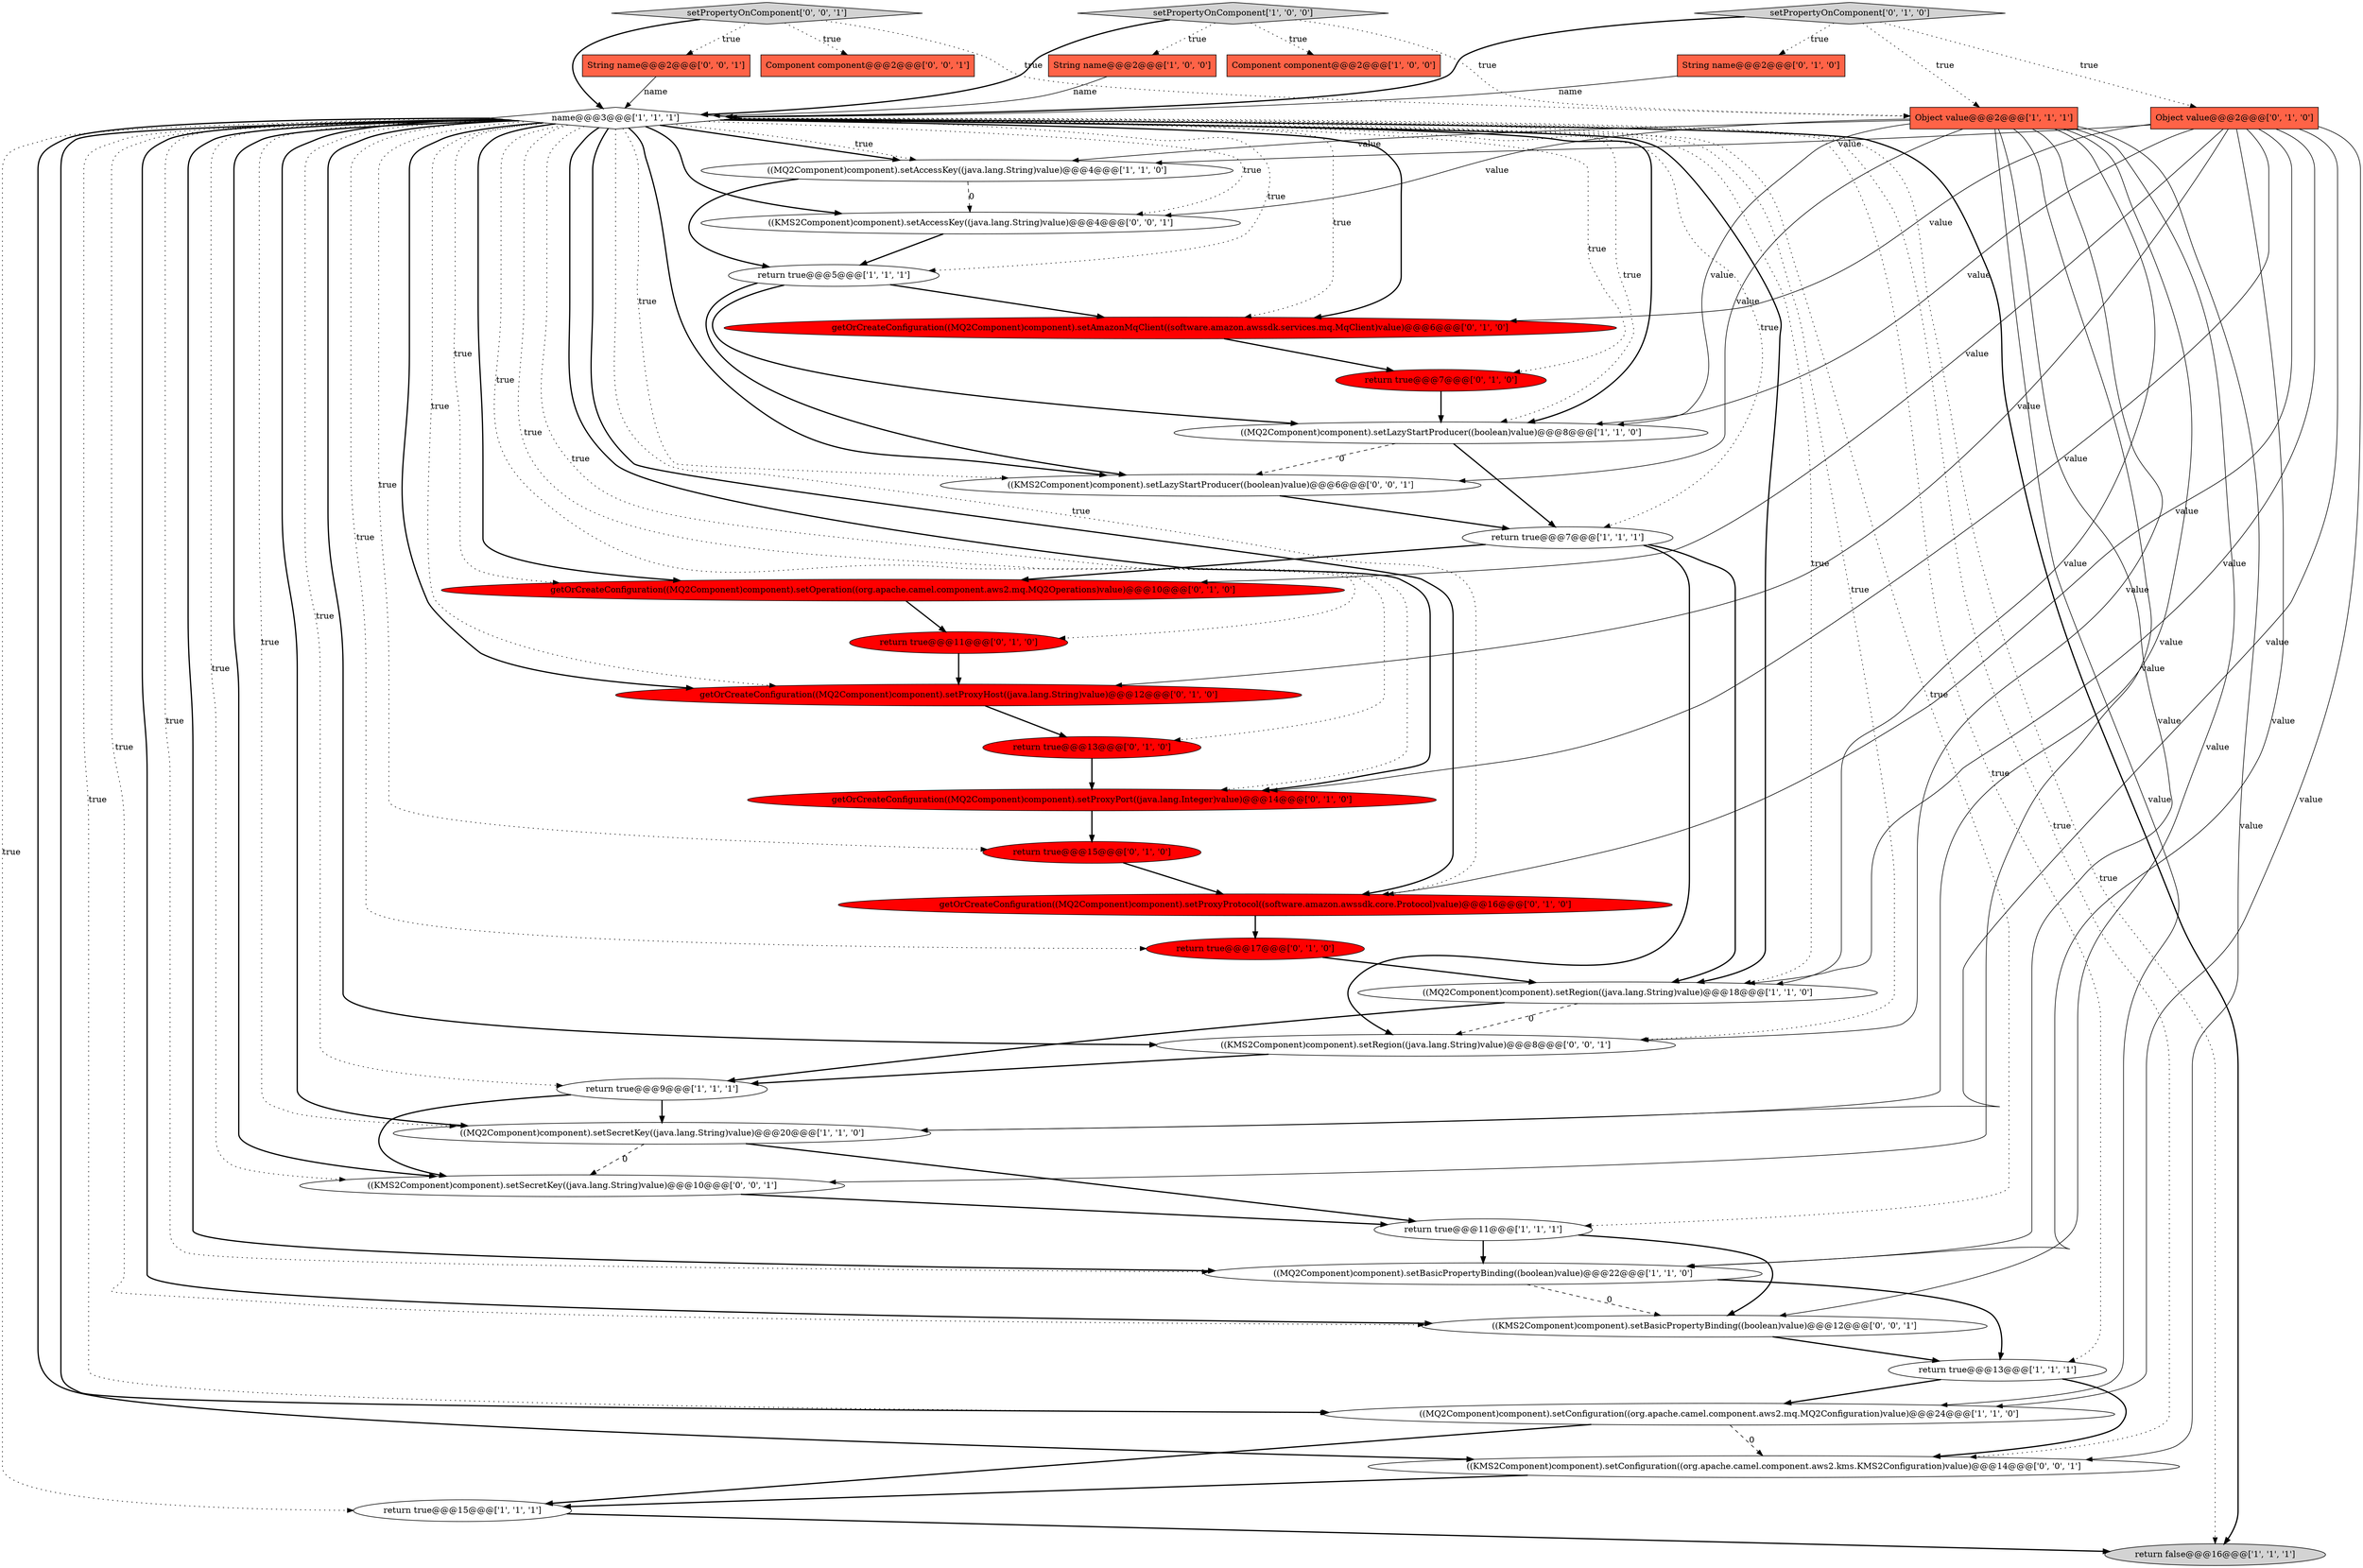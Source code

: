 digraph {
18 [style = filled, label = "return true@@@17@@@['0', '1', '0']", fillcolor = red, shape = ellipse image = "AAA1AAABBB2BBB"];
10 [style = filled, label = "Component component@@@2@@@['1', '0', '0']", fillcolor = tomato, shape = box image = "AAA0AAABBB1BBB"];
3 [style = filled, label = "return true@@@11@@@['1', '1', '1']", fillcolor = white, shape = ellipse image = "AAA0AAABBB1BBB"];
8 [style = filled, label = "return true@@@5@@@['1', '1', '1']", fillcolor = white, shape = ellipse image = "AAA0AAABBB1BBB"];
13 [style = filled, label = "name@@@3@@@['1', '1', '1']", fillcolor = white, shape = diamond image = "AAA0AAABBB1BBB"];
14 [style = filled, label = "((MQ2Component)component).setConfiguration((org.apache.camel.component.aws2.mq.MQ2Configuration)value)@@@24@@@['1', '1', '0']", fillcolor = white, shape = ellipse image = "AAA0AAABBB1BBB"];
38 [style = filled, label = "((KMS2Component)component).setSecretKey((java.lang.String)value)@@@10@@@['0', '0', '1']", fillcolor = white, shape = ellipse image = "AAA0AAABBB3BBB"];
19 [style = filled, label = "String name@@@2@@@['0', '1', '0']", fillcolor = tomato, shape = box image = "AAA0AAABBB2BBB"];
6 [style = filled, label = "((MQ2Component)component).setSecretKey((java.lang.String)value)@@@20@@@['1', '1', '0']", fillcolor = white, shape = ellipse image = "AAA0AAABBB1BBB"];
22 [style = filled, label = "getOrCreateConfiguration((MQ2Component)component).setProxyProtocol((software.amazon.awssdk.core.Protocol)value)@@@16@@@['0', '1', '0']", fillcolor = red, shape = ellipse image = "AAA1AAABBB2BBB"];
15 [style = filled, label = "return false@@@16@@@['1', '1', '1']", fillcolor = lightgray, shape = ellipse image = "AAA0AAABBB1BBB"];
26 [style = filled, label = "return true@@@7@@@['0', '1', '0']", fillcolor = red, shape = ellipse image = "AAA1AAABBB2BBB"];
0 [style = filled, label = "return true@@@9@@@['1', '1', '1']", fillcolor = white, shape = ellipse image = "AAA0AAABBB1BBB"];
25 [style = filled, label = "return true@@@15@@@['0', '1', '0']", fillcolor = red, shape = ellipse image = "AAA1AAABBB2BBB"];
16 [style = filled, label = "((MQ2Component)component).setRegion((java.lang.String)value)@@@18@@@['1', '1', '0']", fillcolor = white, shape = ellipse image = "AAA0AAABBB1BBB"];
28 [style = filled, label = "getOrCreateConfiguration((MQ2Component)component).setOperation((org.apache.camel.component.aws2.mq.MQ2Operations)value)@@@10@@@['0', '1', '0']", fillcolor = red, shape = ellipse image = "AAA1AAABBB2BBB"];
31 [style = filled, label = "Component component@@@2@@@['0', '0', '1']", fillcolor = tomato, shape = box image = "AAA0AAABBB3BBB"];
37 [style = filled, label = "String name@@@2@@@['0', '0', '1']", fillcolor = tomato, shape = box image = "AAA0AAABBB3BBB"];
23 [style = filled, label = "setPropertyOnComponent['0', '1', '0']", fillcolor = lightgray, shape = diamond image = "AAA0AAABBB2BBB"];
7 [style = filled, label = "return true@@@13@@@['1', '1', '1']", fillcolor = white, shape = ellipse image = "AAA0AAABBB1BBB"];
27 [style = filled, label = "getOrCreateConfiguration((MQ2Component)component).setAmazonMqClient((software.amazon.awssdk.services.mq.MqClient)value)@@@6@@@['0', '1', '0']", fillcolor = red, shape = ellipse image = "AAA1AAABBB2BBB"];
29 [style = filled, label = "getOrCreateConfiguration((MQ2Component)component).setProxyHost((java.lang.String)value)@@@12@@@['0', '1', '0']", fillcolor = red, shape = ellipse image = "AAA1AAABBB2BBB"];
11 [style = filled, label = "String name@@@2@@@['1', '0', '0']", fillcolor = tomato, shape = box image = "AAA0AAABBB1BBB"];
9 [style = filled, label = "((MQ2Component)component).setLazyStartProducer((boolean)value)@@@8@@@['1', '1', '0']", fillcolor = white, shape = ellipse image = "AAA0AAABBB1BBB"];
33 [style = filled, label = "((KMS2Component)component).setAccessKey((java.lang.String)value)@@@4@@@['0', '0', '1']", fillcolor = white, shape = ellipse image = "AAA0AAABBB3BBB"];
24 [style = filled, label = "Object value@@@2@@@['0', '1', '0']", fillcolor = tomato, shape = box image = "AAA0AAABBB2BBB"];
4 [style = filled, label = "return true@@@15@@@['1', '1', '1']", fillcolor = white, shape = ellipse image = "AAA0AAABBB1BBB"];
35 [style = filled, label = "setPropertyOnComponent['0', '0', '1']", fillcolor = lightgray, shape = diamond image = "AAA0AAABBB3BBB"];
32 [style = filled, label = "((KMS2Component)component).setRegion((java.lang.String)value)@@@8@@@['0', '0', '1']", fillcolor = white, shape = ellipse image = "AAA0AAABBB3BBB"];
39 [style = filled, label = "((KMS2Component)component).setLazyStartProducer((boolean)value)@@@6@@@['0', '0', '1']", fillcolor = white, shape = ellipse image = "AAA0AAABBB3BBB"];
2 [style = filled, label = "return true@@@7@@@['1', '1', '1']", fillcolor = white, shape = ellipse image = "AAA0AAABBB1BBB"];
21 [style = filled, label = "return true@@@13@@@['0', '1', '0']", fillcolor = red, shape = ellipse image = "AAA1AAABBB2BBB"];
34 [style = filled, label = "((KMS2Component)component).setConfiguration((org.apache.camel.component.aws2.kms.KMS2Configuration)value)@@@14@@@['0', '0', '1']", fillcolor = white, shape = ellipse image = "AAA0AAABBB3BBB"];
30 [style = filled, label = "return true@@@11@@@['0', '1', '0']", fillcolor = red, shape = ellipse image = "AAA1AAABBB2BBB"];
12 [style = filled, label = "Object value@@@2@@@['1', '1', '1']", fillcolor = tomato, shape = box image = "AAA0AAABBB1BBB"];
36 [style = filled, label = "((KMS2Component)component).setBasicPropertyBinding((boolean)value)@@@12@@@['0', '0', '1']", fillcolor = white, shape = ellipse image = "AAA0AAABBB3BBB"];
17 [style = filled, label = "((MQ2Component)component).setAccessKey((java.lang.String)value)@@@4@@@['1', '1', '0']", fillcolor = white, shape = ellipse image = "AAA0AAABBB1BBB"];
5 [style = filled, label = "((MQ2Component)component).setBasicPropertyBinding((boolean)value)@@@22@@@['1', '1', '0']", fillcolor = white, shape = ellipse image = "AAA0AAABBB1BBB"];
1 [style = filled, label = "setPropertyOnComponent['1', '0', '0']", fillcolor = lightgray, shape = diamond image = "AAA0AAABBB1BBB"];
20 [style = filled, label = "getOrCreateConfiguration((MQ2Component)component).setProxyPort((java.lang.Integer)value)@@@14@@@['0', '1', '0']", fillcolor = red, shape = ellipse image = "AAA1AAABBB2BBB"];
9->39 [style = dashed, label="0"];
6->3 [style = bold, label=""];
19->13 [style = solid, label="name"];
16->0 [style = bold, label=""];
16->32 [style = dashed, label="0"];
13->28 [style = dotted, label="true"];
13->27 [style = dotted, label="true"];
25->22 [style = bold, label=""];
12->6 [style = solid, label="value"];
32->0 [style = bold, label=""];
13->20 [style = dotted, label="true"];
4->15 [style = bold, label=""];
26->9 [style = bold, label=""];
13->5 [style = dotted, label="true"];
6->38 [style = dashed, label="0"];
24->16 [style = solid, label="value"];
35->12 [style = dotted, label="true"];
12->17 [style = solid, label="value"];
1->13 [style = bold, label=""];
30->29 [style = bold, label=""];
24->17 [style = solid, label="value"];
7->14 [style = bold, label=""];
13->17 [style = bold, label=""];
12->14 [style = solid, label="value"];
3->5 [style = bold, label=""];
3->36 [style = bold, label=""];
13->21 [style = dotted, label="true"];
23->13 [style = bold, label=""];
13->36 [style = bold, label=""];
1->12 [style = dotted, label="true"];
13->15 [style = dotted, label="true"];
35->37 [style = dotted, label="true"];
13->22 [style = bold, label=""];
2->32 [style = bold, label=""];
8->39 [style = bold, label=""];
8->27 [style = bold, label=""];
13->14 [style = bold, label=""];
2->28 [style = bold, label=""];
12->9 [style = solid, label="value"];
13->4 [style = dotted, label="true"];
13->39 [style = dotted, label="true"];
2->16 [style = bold, label=""];
13->9 [style = dotted, label="true"];
13->6 [style = dotted, label="true"];
13->17 [style = dotted, label="true"];
13->34 [style = bold, label=""];
13->32 [style = bold, label=""];
13->3 [style = dotted, label="true"];
28->30 [style = bold, label=""];
13->25 [style = dotted, label="true"];
9->2 [style = bold, label=""];
13->36 [style = dotted, label="true"];
13->7 [style = dotted, label="true"];
23->19 [style = dotted, label="true"];
20->25 [style = bold, label=""];
12->34 [style = solid, label="value"];
13->16 [style = bold, label=""];
12->39 [style = solid, label="value"];
0->38 [style = bold, label=""];
13->32 [style = dotted, label="true"];
22->18 [style = bold, label=""];
13->22 [style = dotted, label="true"];
13->0 [style = dotted, label="true"];
13->29 [style = dotted, label="true"];
24->27 [style = solid, label="value"];
13->5 [style = bold, label=""];
5->7 [style = bold, label=""];
13->15 [style = bold, label=""];
33->8 [style = bold, label=""];
23->24 [style = dotted, label="true"];
37->13 [style = solid, label="name"];
14->4 [style = bold, label=""];
13->34 [style = dotted, label="true"];
27->26 [style = bold, label=""];
17->8 [style = bold, label=""];
13->16 [style = dotted, label="true"];
13->18 [style = dotted, label="true"];
1->10 [style = dotted, label="true"];
13->26 [style = dotted, label="true"];
12->5 [style = solid, label="value"];
12->36 [style = solid, label="value"];
13->39 [style = bold, label=""];
17->33 [style = dashed, label="0"];
13->38 [style = dotted, label="true"];
35->31 [style = dotted, label="true"];
38->3 [style = bold, label=""];
29->21 [style = bold, label=""];
13->2 [style = dotted, label="true"];
13->30 [style = dotted, label="true"];
13->27 [style = bold, label=""];
13->33 [style = dotted, label="true"];
13->8 [style = dotted, label="true"];
39->2 [style = bold, label=""];
12->38 [style = solid, label="value"];
24->14 [style = solid, label="value"];
13->9 [style = bold, label=""];
13->6 [style = bold, label=""];
13->14 [style = dotted, label="true"];
24->29 [style = solid, label="value"];
24->22 [style = solid, label="value"];
18->16 [style = bold, label=""];
24->5 [style = solid, label="value"];
24->20 [style = solid, label="value"];
14->34 [style = dashed, label="0"];
0->6 [style = bold, label=""];
12->16 [style = solid, label="value"];
1->11 [style = dotted, label="true"];
24->28 [style = solid, label="value"];
5->36 [style = dashed, label="0"];
12->32 [style = solid, label="value"];
11->13 [style = solid, label="name"];
24->6 [style = solid, label="value"];
12->33 [style = solid, label="value"];
13->29 [style = bold, label=""];
7->34 [style = bold, label=""];
21->20 [style = bold, label=""];
36->7 [style = bold, label=""];
8->9 [style = bold, label=""];
34->4 [style = bold, label=""];
13->38 [style = bold, label=""];
23->12 [style = dotted, label="true"];
13->33 [style = bold, label=""];
35->13 [style = bold, label=""];
24->9 [style = solid, label="value"];
13->28 [style = bold, label=""];
13->20 [style = bold, label=""];
}
